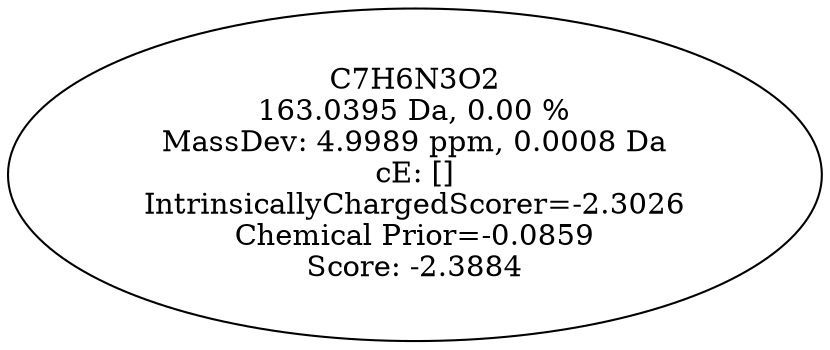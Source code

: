 strict digraph {
v1 [label="C7H6N3O2\n163.0395 Da, 0.00 %\nMassDev: 4.9989 ppm, 0.0008 Da\ncE: []\nIntrinsicallyChargedScorer=-2.3026\nChemical Prior=-0.0859\nScore: -2.3884"];
}